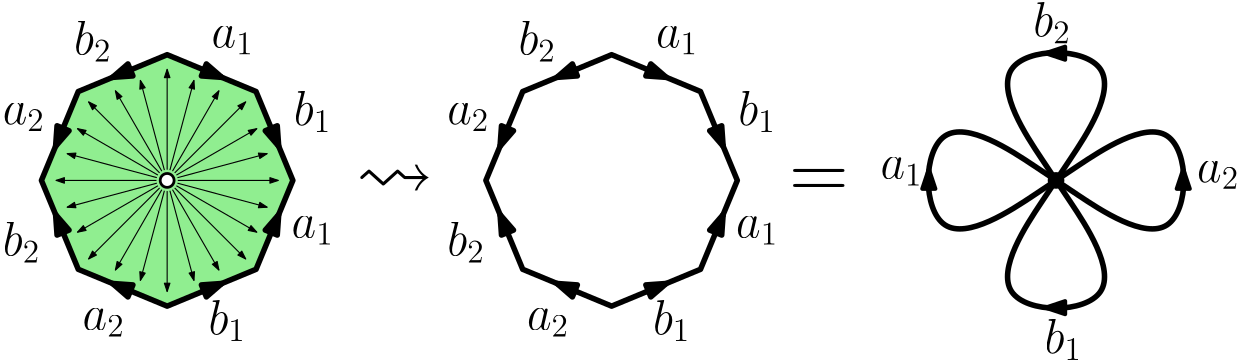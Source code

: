 <?xml version="1.0"?>
<!DOCTYPE ipe SYSTEM "ipe.dtd">
<ipe version="70107" creator="Ipe 7.1.8">
<info created="D:20130414171122" modified="D:20160228123803"/>
<preamble>\usepackage{amsmath}
\usepackage{amssymb}</preamble>
<ipestyle name="basic">
<symbol name="arrow/arc(spx)">
<path stroke="sym-stroke" fill="sym-stroke" pen="sym-pen">
0 0 m
-1 0.333 l
-1 -0.333 l
h
</path>
</symbol>
<symbol name="arrow/farc(spx)">
<path stroke="sym-stroke" fill="white" pen="sym-pen">
0 0 m
-1 0.333 l
-1 -0.333 l
h
</path>
</symbol>
<symbol name="mark/circle(sx)" transformations="translations">
<path fill="sym-stroke">
0.6 0 0 0.6 0 0 e
0.4 0 0 0.4 0 0 e
</path>
</symbol>
<symbol name="mark/disk(sx)" transformations="translations">
<path fill="sym-stroke">
0.6 0 0 0.6 0 0 e
</path>
</symbol>
<symbol name="mark/fdisk(sfx)" transformations="translations">
<group>
<path fill="sym-fill">
0.5 0 0 0.5 0 0 e
</path>
<path fill="sym-stroke" fillrule="eofill">
0.6 0 0 0.6 0 0 e
0.4 0 0 0.4 0 0 e
</path>
</group>
</symbol>
<symbol name="mark/box(sx)" transformations="translations">
<path fill="sym-stroke" fillrule="eofill">
-0.6 -0.6 m
0.6 -0.6 l
0.6 0.6 l
-0.6 0.6 l
h
-0.4 -0.4 m
0.4 -0.4 l
0.4 0.4 l
-0.4 0.4 l
h
</path>
</symbol>
<symbol name="mark/square(sx)" transformations="translations">
<path fill="sym-stroke">
-0.6 -0.6 m
0.6 -0.6 l
0.6 0.6 l
-0.6 0.6 l
h
</path>
</symbol>
<symbol name="mark/fsquare(sfx)" transformations="translations">
<group>
<path fill="sym-fill">
-0.5 -0.5 m
0.5 -0.5 l
0.5 0.5 l
-0.5 0.5 l
h
</path>
<path fill="sym-stroke" fillrule="eofill">
-0.6 -0.6 m
0.6 -0.6 l
0.6 0.6 l
-0.6 0.6 l
h
-0.4 -0.4 m
0.4 -0.4 l
0.4 0.4 l
-0.4 0.4 l
h
</path>
</group>
</symbol>
<symbol name="mark/cross(sx)" transformations="translations">
<group>
<path fill="sym-stroke">
-0.43 -0.57 m
0.57 0.43 l
0.43 0.57 l
-0.57 -0.43 l
h
</path>
<path fill="sym-stroke">
-0.43 0.57 m
0.57 -0.43 l
0.43 -0.57 l
-0.57 0.43 l
h
</path>
</group>
</symbol>
<symbol name="arrow/fnormal(spx)">
<path stroke="sym-stroke" fill="white" pen="sym-pen">
0 0 m
-1 0.333 l
-1 -0.333 l
h
</path>
</symbol>
<symbol name="arrow/pointed(spx)">
<path stroke="sym-stroke" fill="sym-stroke" pen="sym-pen">
0 0 m
-1 0.333 l
-0.8 0 l
-1 -0.333 l
h
</path>
</symbol>
<symbol name="arrow/fpointed(spx)">
<path stroke="sym-stroke" fill="white" pen="sym-pen">
0 0 m
-1 0.333 l
-0.8 0 l
-1 -0.333 l
h
</path>
</symbol>
<symbol name="arrow/linear(spx)">
<path stroke="sym-stroke" pen="sym-pen">
-1 0.333 m
0 0 l
-1 -0.333 l
</path>
</symbol>
<symbol name="arrow/fdouble(spx)">
<path stroke="sym-stroke" fill="white" pen="sym-pen">
0 0 m
-1 0.333 l
-1 -0.333 l
h
-1 0 m
-2 0.333 l
-2 -0.333 l
h
</path>
</symbol>
<symbol name="arrow/double(spx)">
<path stroke="sym-stroke" fill="sym-stroke" pen="sym-pen">
0 0 m
-1 0.333 l
-1 -0.333 l
h
-1 0 m
-2 0.333 l
-2 -0.333 l
h
</path>
</symbol>
<pen name="heavier" value="0.8"/>
<pen name="fat" value="1.2"/>
<pen name="ultrafat" value="2"/>
<symbolsize name="large" value="5"/>
<symbolsize name="small" value="2"/>
<symbolsize name="tiny" value="1.1"/>
<arrowsize name="large" value="10"/>
<arrowsize name="small" value="5"/>
<arrowsize name="tiny" value="3"/>
<color name="red" value="1 0 0"/>
<color name="green" value="0 1 0"/>
<color name="blue" value="0 0 1"/>
<color name="yellow" value="1 1 0"/>
<color name="orange" value="1 0.647 0"/>
<color name="gold" value="1 0.843 0"/>
<color name="purple" value="0.627 0.125 0.941"/>
<color name="gray" value="0.745"/>
<color name="brown" value="0.647 0.165 0.165"/>
<color name="navy" value="0 0 0.502"/>
<color name="pink" value="1 0.753 0.796"/>
<color name="seagreen" value="0.18 0.545 0.341"/>
<color name="turquoise" value="0.251 0.878 0.816"/>
<color name="violet" value="0.933 0.51 0.933"/>
<color name="darkblue" value="0 0 0.545"/>
<color name="darkcyan" value="0 0.545 0.545"/>
<color name="darkgray" value="0.663"/>
<color name="darkgreen" value="0 0.392 0"/>
<color name="darkmagenta" value="0.545 0 0.545"/>
<color name="darkorange" value="1 0.549 0"/>
<color name="darkred" value="0.545 0 0"/>
<color name="lightblue" value="0.678 0.847 0.902"/>
<color name="lightcyan" value="0.878 1 1"/>
<color name="lightgray" value="0.827"/>
<color name="lightgreen" value="0.565 0.933 0.565"/>
<color name="lightyellow" value="1 1 0.878"/>
<dashstyle name="dashed" value="[4] 0"/>
<dashstyle name="dotted" value="[1 3] 0"/>
<dashstyle name="dash dotted" value="[4 2 1 2] 0"/>
<dashstyle name="dash dot dotted" value="[4 2 1 2 1 2] 0"/>
<textsize name="large" value="\large"/>
<textsize name="small" value="\small"/>
<textsize name="tiny" value="\tiny"/>
<textsize name="Large" value="\Large"/>
<textsize name="LARGE" value="\LARGE"/>
<textsize name="huge" value="\huge"/>
<textsize name="Huge" value="\Huge"/>
<textsize name="footnote" value="\footnotesize"/>
<textstyle name="center" begin="\begin{center}" end="\end{center}"/>
<textstyle name="itemize" begin="\begin{itemize}" end="\end{itemize}"/>
<textstyle name="item" begin="\begin{itemize}\item{}" end="\end{itemize}"/>
<gridsize name="4 pts" value="4"/>
<gridsize name="8 pts (~3 mm)" value="8"/>
<gridsize name="16 pts (~6 mm)" value="16"/>
<gridsize name="32 pts (~12 mm)" value="32"/>
<gridsize name="10 pts (~3.5 mm)" value="10"/>
<gridsize name="20 pts (~7 mm)" value="20"/>
<gridsize name="14 pts (~5 mm)" value="14"/>
<gridsize name="28 pts (~10 mm)" value="28"/>
<gridsize name="56 pts (~20 mm)" value="56"/>
<anglesize name="90 deg" value="90"/>
<anglesize name="60 deg" value="60"/>
<anglesize name="45 deg" value="45"/>
<anglesize name="30 deg" value="30"/>
<anglesize name="22.5 deg" value="22.5"/>
<tiling name="falling" angle="-60" step="4" width="1"/>
<tiling name="rising" angle="30" step="4" width="1"/>
</ipestyle>
<page>
<layer name="alpha"/>
<view layers="alpha" active="alpha"/>
<path layer="alpha" matrix="1 0 0 1 0 -96" stroke="black" fill="lightgreen" pen="ultrafat">
141.255 352 m
128 384 l
96 397.255 l
64 384 l
50.7452 352 l
64 320 l
96 306.745 l
128 320 l
h
</path>
<path matrix="1 0 0 1 0 -96" stroke="black" fill="lightgreen" pen="ultrafat" arrow="normal/normal">
108.304 392.158 m
115.696 389.097 l
</path>
<path matrix="1 0 0 1 0 -96" stroke="black" fill="lightgreen" pen="ultrafat" arrow="normal/normal">
133.097 371.696 m
136.158 364.304 l
</path>
<path matrix="1 0 0 1 0 -96" stroke="black" fill="lightgreen" pen="ultrafat" arrow="normal/normal">
133.097 332.304 m
136.158 339.696 l
</path>
<path matrix="1 0 0 1 0 -96" stroke="black" fill="lightgreen" pen="ultrafat" arrow="normal/normal">
108.304 311.842 m
115.696 314.903 l
</path>
<path matrix="1 0 0 1 0 -96" stroke="black" fill="lightgreen" pen="ultrafat" arrow="normal/normal">
83.6955 311.842 m
76.3045 314.903 l
</path>
<path matrix="1 0 0 1 0 -96" stroke="black" fill="lightgreen" pen="ultrafat" arrow="normal/normal">
58.9033 332.304 m
55.8418 339.696 l
</path>
<path matrix="1 0 0 1 0 -96" stroke="black" fill="lightgreen" pen="ultrafat" arrow="normal/normal">
58.9033 371.696 m
55.8418 364.304 l
</path>
<path matrix="1 0 0 1 0 -96" stroke="black" fill="lightgreen" pen="ultrafat" arrow="normal/normal">
83.6955 392.158 m
76.3045 389.097 l
</path>
<use matrix="1 0 0 1 0 -224" name="mark/fdisk(sfx)" pos="96 480" size="large" stroke="black" fill="white"/>
<text matrix="1 0 0 1 108 -88" transformations="translations" pos="4 392" stroke="black" type="label" width="15.2" height="7.415" depth="2.58" valign="baseline" size="LARGE">$a_1$</text>
<text matrix="1 0 0 1 137.618 -116" transformations="translations" pos="4 392" stroke="black" type="label" width="13.518" height="11.957" depth="2.58" valign="baseline" size="LARGE">$b_1$</text>
<text matrix="1 0 0 1 136.809 -156.461" transformations="translations" pos="4 392" stroke="black" type="label" width="15.2" height="7.415" depth="2.58" valign="baseline" size="LARGE">$a_1$</text>
<text matrix="1 0 0 1 106.868 -191.257" transformations="translations" pos="4 392" stroke="black" type="label" width="13.518" height="11.957" depth="2.58" valign="baseline" size="LARGE">$b_1$</text>
<text matrix="1 0 0 1 61.5519 -189.639" transformations="translations" pos="4 392" stroke="black" type="label" width="15.2" height="7.415" depth="2.58" valign="baseline" size="LARGE">$a_2$</text>
<text matrix="1 0 0 1 32.8246 -162.935" transformations="translations" pos="4 392" stroke="black" type="label" width="13.518" height="11.957" depth="2.58" valign="baseline" size="LARGE">$b_2$</text>
<text matrix="1 0 0 1 32.8246 -115.595" transformations="translations" pos="4 392" stroke="black" type="label" width="15.2" height="7.415" depth="2.58" valign="baseline" size="LARGE">$a_2$</text>
<text matrix="1 0 0 1 58.4706 -90.603" transformations="translations" pos="4 392" stroke="black" type="label" width="13.518" height="11.957" depth="2.58" valign="baseline" size="LARGE">$b_2$</text>
<path stroke="black" arrow="normal/tiny">
96 259.84 m
96 296 l
</path>
<path stroke="black" arrow="normal/tiny">
96.9939 259.709 m
105.647 292.004 l
</path>
<path stroke="black" arrow="normal/tiny">
97.92 259.326 m
114.637 288.28 l
</path>
<path stroke="black" arrow="normal/tiny">
98.7153 258.715 m
124.284 284.284 l
</path>
<path stroke="black" arrow="normal/tiny">
99.3255 257.92 m
128.28 274.637 l
</path>
<path stroke="black" arrow="normal/tiny">
99.7092 256.994 m
132.004 265.647 l
</path>
<path stroke="black" arrow="normal/tiny">
99.84 256 m
136 256 l
</path>
<path stroke="black" arrow="normal/tiny">
99.7092 255.006 m
132.004 246.353 l
</path>
<path stroke="black" arrow="normal/tiny">
99.3255 254.08 m
128.28 237.363 l
</path>
<path stroke="black" arrow="normal/tiny">
98.7153 253.285 m
124.284 227.716 l
</path>
<path stroke="black" arrow="normal/tiny">
97.92 252.674 m
114.637 223.72 l
</path>
<path stroke="black" arrow="normal/tiny">
96.9939 252.291 m
105.647 219.996 l
</path>
<path stroke="black" arrow="normal/tiny">
96 252.16 m
96 216 l
</path>
<path stroke="black" arrow="normal/tiny">
95.0061 252.291 m
86.3528 219.996 l
</path>
<path stroke="black" arrow="normal/tiny">
94.08 252.674 m
77.363 223.72 l
</path>
<path stroke="black" arrow="normal/tiny">
93.2847 253.285 m
67.7157 227.716 l
</path>
<path stroke="black" arrow="normal/tiny">
92.6745 254.08 m
63.7197 237.363 l
</path>
<path stroke="black" arrow="normal/tiny">
92.2908 255.006 m
59.996 246.353 l
</path>
<path stroke="black" arrow="normal/tiny">
92.16 256 m
56 256 l
</path>
<path stroke="black" arrow="normal/tiny">
92.2908 256.994 m
59.996 265.647 l
</path>
<path stroke="black" arrow="normal/tiny">
92.6745 257.92 m
63.7197 274.637 l
</path>
<path stroke="black" arrow="normal/tiny">
93.2847 258.715 m
67.7157 284.284 l
</path>
<path stroke="black" arrow="normal/tiny">
94.08 259.326 m
77.363 288.28 l
</path>
<path stroke="black" arrow="normal/tiny">
95.0061 259.709 m
86.3528 292.004 l
</path>
<path matrix="1 0 0 1 160 -96" stroke="black" pen="ultrafat">
141.255 352 m
128 384 l
96 397.255 l
64 384 l
50.7452 352 l
64 320 l
96 306.745 l
128 320 l
h
</path>
<path matrix="1 0 0 1 160 -96" stroke="black" fill="lightgreen" pen="ultrafat" arrow="normal/normal">
108.304 392.158 m
115.696 389.097 l
</path>
<path matrix="1 0 0 1 160 -96" stroke="black" fill="lightgreen" pen="ultrafat" arrow="normal/normal">
133.097 371.696 m
136.158 364.304 l
</path>
<path matrix="1 0 0 1 160 -96" stroke="black" fill="lightgreen" pen="ultrafat" arrow="normal/normal">
133.097 332.304 m
136.158 339.696 l
</path>
<path matrix="1 0 0 1 160 -96" stroke="black" fill="lightgreen" pen="ultrafat" arrow="normal/normal">
108.304 311.842 m
115.696 314.903 l
</path>
<path matrix="1 0 0 1 160 -96" stroke="black" fill="lightgreen" pen="ultrafat" arrow="normal/normal">
83.6955 311.842 m
76.3045 314.903 l
</path>
<path matrix="1 0 0 1 160 -96" stroke="black" fill="lightgreen" pen="ultrafat" arrow="normal/normal">
58.9033 332.304 m
55.8418 339.696 l
</path>
<path matrix="1 0 0 1 160 -96" stroke="black" fill="lightgreen" pen="ultrafat" arrow="normal/normal">
58.9033 371.696 m
55.8418 364.304 l
</path>
<path matrix="1 0 0 1 160 -96" stroke="black" fill="lightgreen" pen="ultrafat" arrow="normal/normal">
83.6955 392.158 m
76.3045 389.097 l
</path>
<text matrix="1 0 0 1 268 -88" transformations="translations" pos="4 392" stroke="black" type="label" width="15.2" height="7.415" depth="2.58" valign="baseline" size="LARGE">$a_1$</text>
<text matrix="1 0 0 1 297.618 -116" transformations="translations" pos="4 392" stroke="black" type="label" width="13.518" height="11.957" depth="2.58" valign="baseline" size="LARGE">$b_1$</text>
<text matrix="1 0 0 1 296.809 -156.461" transformations="translations" pos="4 392" stroke="black" type="label" width="15.2" height="7.415" depth="2.58" valign="baseline" size="LARGE">$a_1$</text>
<text matrix="1 0 0 1 266.868 -191.257" transformations="translations" pos="4 392" stroke="black" type="label" width="13.518" height="11.957" depth="2.58" valign="baseline" size="LARGE">$b_1$</text>
<text matrix="1 0 0 1 221.552 -189.639" transformations="translations" pos="4 392" stroke="black" type="label" width="15.2" height="7.415" depth="2.58" valign="baseline" size="LARGE">$a_2$</text>
<text matrix="1 0 0 1 192.825 -162.935" transformations="translations" pos="4 392" stroke="black" type="label" width="13.518" height="11.957" depth="2.58" valign="baseline" size="LARGE">$b_2$</text>
<text matrix="1 0 0 1 192.825 -115.595" transformations="translations" pos="4 392" stroke="black" type="label" width="15.2" height="7.415" depth="2.58" valign="baseline" size="LARGE">$a_2$</text>
<text matrix="1 0 0 1 218.471 -90.603" transformations="translations" pos="4 392" stroke="black" type="label" width="13.518" height="11.957" depth="2.58" valign="baseline" size="LARGE">$b_2$</text>
<use matrix="1 0 0 1 80 -224" name="mark/disk(sx)" pos="336 480" size="large" stroke="black"/>
<path matrix="1 0 0 1 80 -224" stroke="black" pen="ultrafat">
336 480 m
384 512
384 448
336 480 s
</path>
<path matrix="1 0 0 1 80 -224" stroke="black" pen="ultrafat">
336 480 m
288 512
288 448
336 480 s
</path>
<path matrix="1 0 0 1 381.8 -128" stroke="black" pen="1.5" rarrow="normal/normal">
80 388 m
80 380 l
</path>
<path matrix="1 0 0 1 290.2 -128" stroke="black" pen="1.5" rarrow="normal/normal">
80 388 m
80 380 l
</path>
<text matrix="1 0 0 1 348.763 -135.237" transformations="translations" pos="4 392" stroke="black" type="label" width="15.2" height="7.415" depth="2.58" valign="baseline" size="LARGE">$a_1$</text>
<text matrix="1 0 0 1 462.786 -136.451" transformations="translations" pos="4 392" stroke="black" type="label" width="15.2" height="7.415" depth="2.58" valign="baseline" size="LARGE">$a_2$</text>
<path matrix="0 1 -1 0 896 -80" stroke="black" pen="ultrafat">
336 480 m
384 512
384 448
336 480 s
</path>
<path matrix="0 1 -1 0 896 -80" stroke="black" pen="ultrafat">
336 480 m
288 512
288 448
336 480 s
</path>
<path matrix="0 1 -1 0 800.261 221.794" stroke="black" pen="1.5" rarrow="normal/normal">
80 388 m
80 380 l
</path>
<path matrix="0 1 -1 0 800.261 130.194" stroke="black" pen="1.5" rarrow="normal/normal">
80 388 m
80 380 l
</path>
<text matrix="0 1 -1 0 803.856 189.971" transformations="translations" pos="4 392" stroke="black" type="label" width="13.518" height="11.957" depth="2.58" valign="baseline" size="LARGE">$b_1$</text>
<text matrix="0 1 -1 0 799.81 303.994" transformations="translations" pos="4 392" stroke="black" type="label" width="13.518" height="11.957" depth="2.58" valign="baseline" size="LARGE">$b_2$</text>
<text matrix="2.79242 0 0 2.79242 -249.279 -1112.69" pos="148 488" stroke="black" type="label" width="63.541" height="6.571" depth="0" valign="baseline">$\leadsto\phantom{aaaaaaai}=$</text>
</page>
</ipe>
